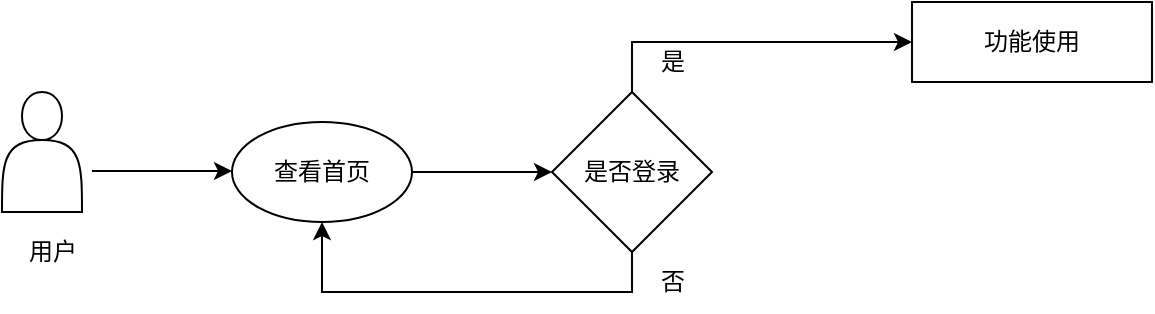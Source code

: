 <mxfile version="26.2.15">
  <diagram name="第 1 页" id="2sAx9AXLeYC6tI_4LHs7">
    <mxGraphModel dx="831" dy="436" grid="1" gridSize="10" guides="1" tooltips="1" connect="1" arrows="1" fold="1" page="1" pageScale="1" pageWidth="827" pageHeight="1169" math="0" shadow="0">
      <root>
        <mxCell id="0" />
        <mxCell id="1" parent="0" />
        <mxCell id="lmtqf_m4gN5rXmpdiyPo-1" value="" style="shape=actor;whiteSpace=wrap;html=1;" vertex="1" parent="1">
          <mxGeometry x="65" y="245" width="40" height="60" as="geometry" />
        </mxCell>
        <mxCell id="lmtqf_m4gN5rXmpdiyPo-2" value="" style="endArrow=classic;html=1;rounded=0;" edge="1" parent="1">
          <mxGeometry width="50" height="50" relative="1" as="geometry">
            <mxPoint x="110" y="284.5" as="sourcePoint" />
            <mxPoint x="180" y="284.5" as="targetPoint" />
          </mxGeometry>
        </mxCell>
        <mxCell id="lmtqf_m4gN5rXmpdiyPo-6" value="" style="edgeStyle=orthogonalEdgeStyle;rounded=0;orthogonalLoop=1;jettySize=auto;html=1;" edge="1" parent="1" source="lmtqf_m4gN5rXmpdiyPo-3" target="lmtqf_m4gN5rXmpdiyPo-5">
          <mxGeometry relative="1" as="geometry" />
        </mxCell>
        <mxCell id="lmtqf_m4gN5rXmpdiyPo-3" value="查看首页" style="ellipse;whiteSpace=wrap;html=1;" vertex="1" parent="1">
          <mxGeometry x="180" y="260" width="90" height="50" as="geometry" />
        </mxCell>
        <mxCell id="lmtqf_m4gN5rXmpdiyPo-4" value="&lt;font style=&quot;font-size: 12px;&quot; face=&quot;Times New Roman&quot;&gt;用户&lt;/font&gt;" style="text;html=1;align=center;verticalAlign=middle;resizable=0;points=[];autosize=1;strokeColor=none;fillColor=none;" vertex="1" parent="1">
          <mxGeometry x="65" y="310" width="50" height="30" as="geometry" />
        </mxCell>
        <mxCell id="lmtqf_m4gN5rXmpdiyPo-11" style="edgeStyle=orthogonalEdgeStyle;rounded=0;orthogonalLoop=1;jettySize=auto;html=1;exitX=0.5;exitY=0;exitDx=0;exitDy=0;" edge="1" parent="1" source="lmtqf_m4gN5rXmpdiyPo-5">
          <mxGeometry relative="1" as="geometry">
            <mxPoint x="520" y="220" as="targetPoint" />
            <Array as="points">
              <mxPoint x="380" y="220" />
            </Array>
          </mxGeometry>
        </mxCell>
        <mxCell id="lmtqf_m4gN5rXmpdiyPo-16" style="edgeStyle=orthogonalEdgeStyle;rounded=0;orthogonalLoop=1;jettySize=auto;html=1;exitX=0.5;exitY=1;exitDx=0;exitDy=0;entryX=0.5;entryY=1;entryDx=0;entryDy=0;" edge="1" parent="1" source="lmtqf_m4gN5rXmpdiyPo-5" target="lmtqf_m4gN5rXmpdiyPo-3">
          <mxGeometry relative="1" as="geometry" />
        </mxCell>
        <mxCell id="lmtqf_m4gN5rXmpdiyPo-5" value="是否登录" style="rhombus;whiteSpace=wrap;html=1;" vertex="1" parent="1">
          <mxGeometry x="340" y="245" width="80" height="80" as="geometry" />
        </mxCell>
        <mxCell id="lmtqf_m4gN5rXmpdiyPo-8" value="是" style="text;html=1;align=center;verticalAlign=middle;resizable=0;points=[];autosize=1;strokeColor=none;fillColor=none;" vertex="1" parent="1">
          <mxGeometry x="380" y="215" width="40" height="30" as="geometry" />
        </mxCell>
        <mxCell id="lmtqf_m4gN5rXmpdiyPo-9" value="否" style="text;html=1;align=center;verticalAlign=middle;resizable=0;points=[];autosize=1;strokeColor=none;fillColor=none;" vertex="1" parent="1">
          <mxGeometry x="380" y="325" width="40" height="30" as="geometry" />
        </mxCell>
        <mxCell id="lmtqf_m4gN5rXmpdiyPo-15" value="功能使用" style="rounded=0;whiteSpace=wrap;html=1;" vertex="1" parent="1">
          <mxGeometry x="520" y="200" width="120" height="40" as="geometry" />
        </mxCell>
      </root>
    </mxGraphModel>
  </diagram>
</mxfile>

